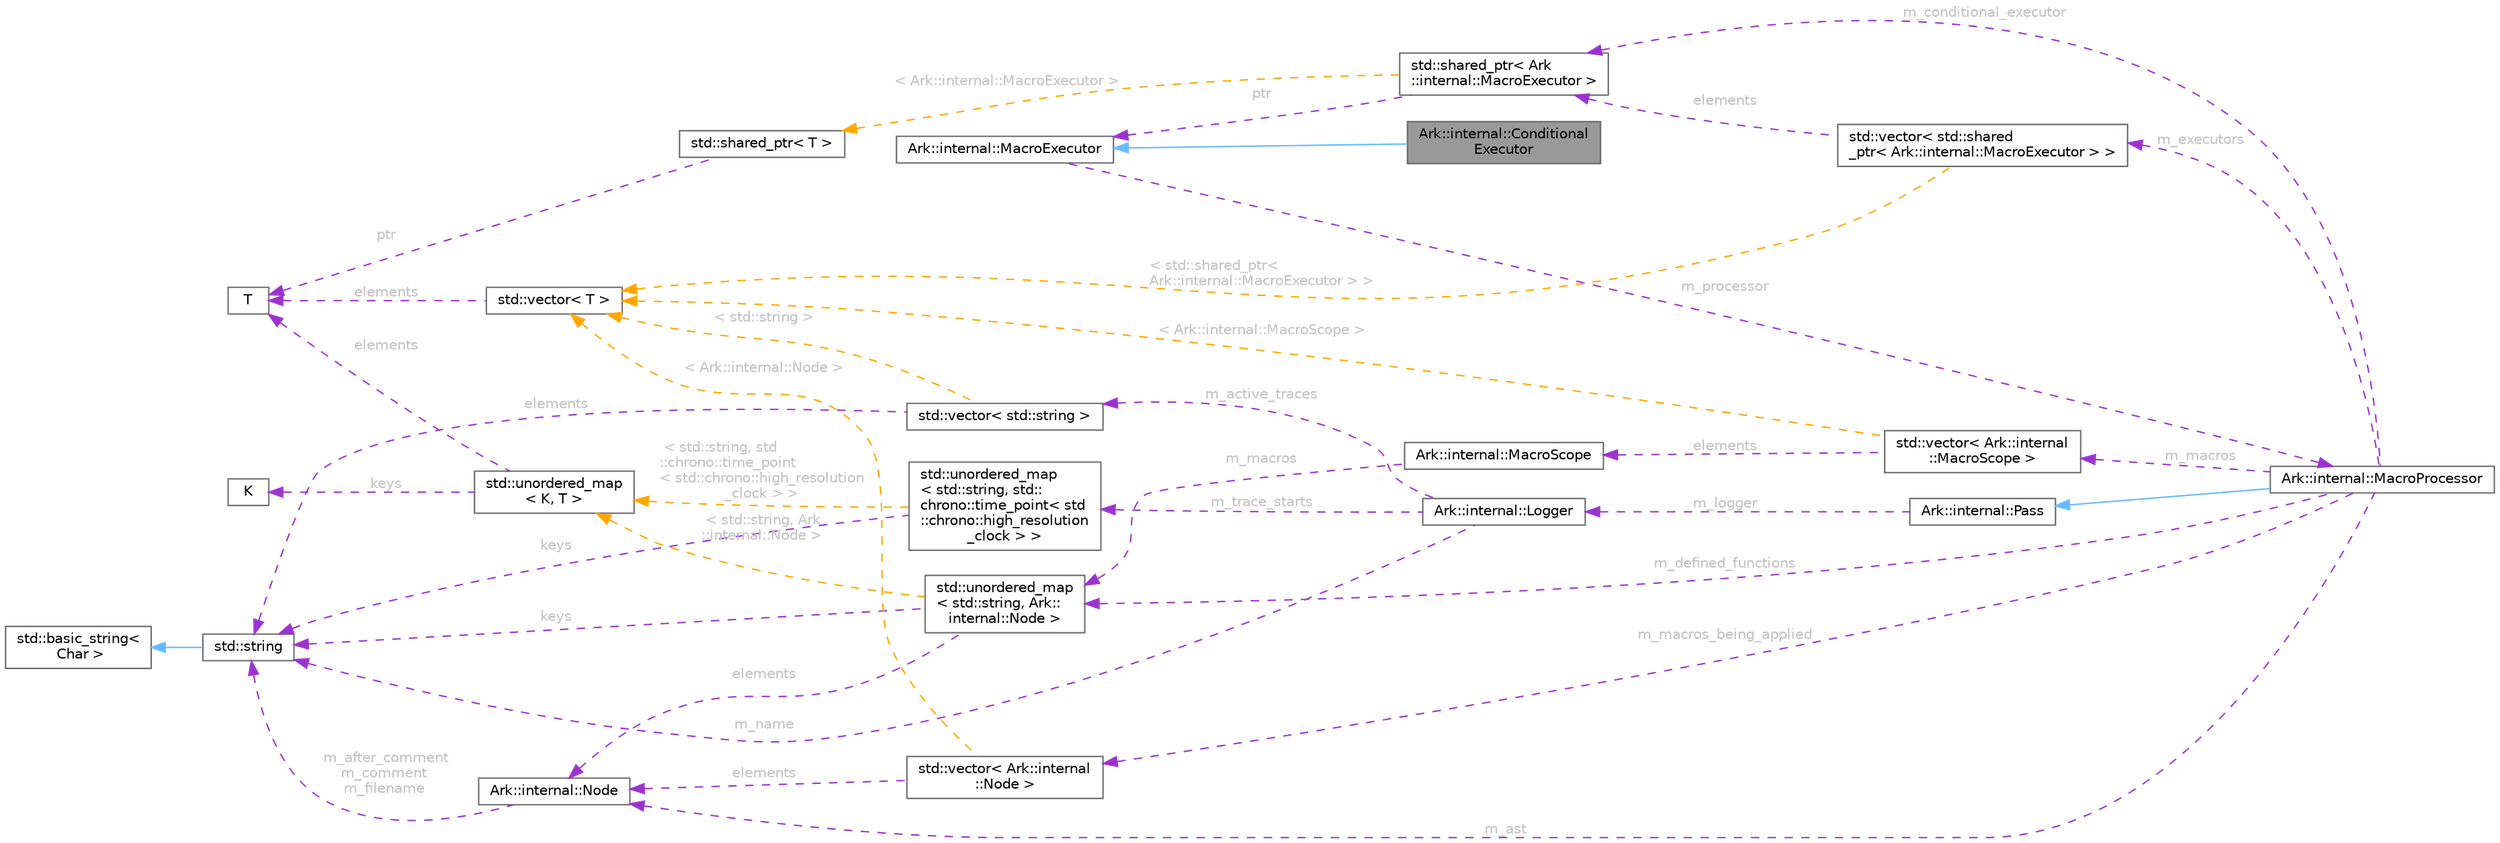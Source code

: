 digraph "Ark::internal::ConditionalExecutor"
{
 // INTERACTIVE_SVG=YES
 // LATEX_PDF_SIZE
  bgcolor="transparent";
  edge [fontname=Helvetica,fontsize=10,labelfontname=Helvetica,labelfontsize=10];
  node [fontname=Helvetica,fontsize=10,shape=box,height=0.2,width=0.4];
  rankdir="LR";
  Node1 [id="Node000001",label="Ark::internal::Conditional\lExecutor",height=0.2,width=0.4,color="gray40", fillcolor="grey60", style="filled", fontcolor="black",tooltip="Handles Conditional macros."];
  Node2 -> Node1 [id="edge1_Node000001_Node000002",dir="back",color="steelblue1",style="solid",tooltip=" "];
  Node2 [id="Node000002",label="Ark::internal::MacroExecutor",height=0.2,width=0.4,color="gray40", fillcolor="white", style="filled",URL="$d5/d8f/classArk_1_1internal_1_1MacroExecutor.html",tooltip="A class that applies macros in a Node."];
  Node3 -> Node2 [id="edge2_Node000002_Node000003",dir="back",color="darkorchid3",style="dashed",tooltip=" ",label=" m_processor",fontcolor="grey" ];
  Node3 [id="Node000003",label="Ark::internal::MacroProcessor",height=0.2,width=0.4,color="gray40", fillcolor="white", style="filled",URL="$d5/db5/classArk_1_1internal_1_1MacroProcessor.html",tooltip="The class handling the macros definitions and calls, given an AST."];
  Node4 -> Node3 [id="edge3_Node000003_Node000004",dir="back",color="steelblue1",style="solid",tooltip=" "];
  Node4 [id="Node000004",label="Ark::internal::Pass",height=0.2,width=0.4,color="gray40", fillcolor="white", style="filled",URL="$da/d7b/classArk_1_1internal_1_1Pass.html",tooltip="An interface to describe compiler passes."];
  Node5 -> Node4 [id="edge4_Node000004_Node000005",dir="back",color="darkorchid3",style="dashed",tooltip=" ",label=" m_logger",fontcolor="grey" ];
  Node5 [id="Node000005",label="Ark::internal::Logger",height=0.2,width=0.4,color="gray40", fillcolor="white", style="filled",URL="$d6/d2f/classArk_1_1internal_1_1Logger.html",tooltip=" "];
  Node6 -> Node5 [id="edge5_Node000005_Node000006",dir="back",color="darkorchid3",style="dashed",tooltip=" ",label=" m_name",fontcolor="grey" ];
  Node6 [id="Node000006",label="std::string",height=0.2,width=0.4,color="gray40", fillcolor="white", style="filled",tooltip=" "];
  Node7 -> Node6 [id="edge6_Node000006_Node000007",dir="back",color="steelblue1",style="solid",tooltip=" "];
  Node7 [id="Node000007",label="std::basic_string\<\l Char \>",height=0.2,width=0.4,color="gray40", fillcolor="white", style="filled",tooltip=" "];
  Node8 -> Node5 [id="edge7_Node000005_Node000008",dir="back",color="darkorchid3",style="dashed",tooltip=" ",label=" m_trace_starts",fontcolor="grey" ];
  Node8 [id="Node000008",label="std::unordered_map\l\< std::string, std::\lchrono::time_point\< std\l::chrono::high_resolution\l_clock \> \>",height=0.2,width=0.4,color="gray40", fillcolor="white", style="filled",tooltip=" "];
  Node6 -> Node8 [id="edge8_Node000008_Node000006",dir="back",color="darkorchid3",style="dashed",tooltip=" ",label=" keys",fontcolor="grey" ];
  Node9 -> Node8 [id="edge9_Node000008_Node000009",dir="back",color="orange",style="dashed",tooltip=" ",label=" \< std::string, std\l::chrono::time_point\l\< std::chrono::high_resolution\l_clock \> \>",fontcolor="grey" ];
  Node9 [id="Node000009",label="std::unordered_map\l\< K, T \>",height=0.2,width=0.4,color="gray40", fillcolor="white", style="filled",tooltip=" "];
  Node10 -> Node9 [id="edge10_Node000009_Node000010",dir="back",color="darkorchid3",style="dashed",tooltip=" ",label=" keys",fontcolor="grey" ];
  Node10 [id="Node000010",label="K",height=0.2,width=0.4,color="gray40", fillcolor="white", style="filled",tooltip=" "];
  Node11 -> Node9 [id="edge11_Node000009_Node000011",dir="back",color="darkorchid3",style="dashed",tooltip=" ",label=" elements",fontcolor="grey" ];
  Node11 [id="Node000011",label="T",height=0.2,width=0.4,color="gray40", fillcolor="white", style="filled",tooltip=" "];
  Node12 -> Node5 [id="edge12_Node000005_Node000012",dir="back",color="darkorchid3",style="dashed",tooltip=" ",label=" m_active_traces",fontcolor="grey" ];
  Node12 [id="Node000012",label="std::vector\< std::string \>",height=0.2,width=0.4,color="gray40", fillcolor="white", style="filled",tooltip=" "];
  Node6 -> Node12 [id="edge13_Node000012_Node000006",dir="back",color="darkorchid3",style="dashed",tooltip=" ",label=" elements",fontcolor="grey" ];
  Node13 -> Node12 [id="edge14_Node000012_Node000013",dir="back",color="orange",style="dashed",tooltip=" ",label=" \< std::string \>",fontcolor="grey" ];
  Node13 [id="Node000013",label="std::vector\< T \>",height=0.2,width=0.4,color="gray40", fillcolor="white", style="filled",tooltip=" "];
  Node11 -> Node13 [id="edge15_Node000013_Node000011",dir="back",color="darkorchid3",style="dashed",tooltip=" ",label=" elements",fontcolor="grey" ];
  Node14 -> Node3 [id="edge16_Node000003_Node000014",dir="back",color="darkorchid3",style="dashed",tooltip=" ",label=" m_ast",fontcolor="grey" ];
  Node14 [id="Node000014",label="Ark::internal::Node",height=0.2,width=0.4,color="gray40", fillcolor="white", style="filled",URL="$dc/d9e/classArk_1_1internal_1_1Node.html",tooltip="A node of an Abstract Syntax Tree for ArkScript."];
  Node6 -> Node14 [id="edge17_Node000014_Node000006",dir="back",color="darkorchid3",style="dashed",tooltip=" ",label=" m_after_comment\nm_comment\nm_filename",fontcolor="grey" ];
  Node15 -> Node3 [id="edge18_Node000003_Node000015",dir="back",color="darkorchid3",style="dashed",tooltip=" ",label=" m_macros",fontcolor="grey" ];
  Node15 [id="Node000015",label="std::vector\< Ark::internal\l::MacroScope \>",height=0.2,width=0.4,color="gray40", fillcolor="white", style="filled",tooltip=" "];
  Node16 -> Node15 [id="edge19_Node000015_Node000016",dir="back",color="darkorchid3",style="dashed",tooltip=" ",label=" elements",fontcolor="grey" ];
  Node16 [id="Node000016",label="Ark::internal::MacroScope",height=0.2,width=0.4,color="gray40", fillcolor="white", style="filled",URL="$d6/d42/classArk_1_1internal_1_1MacroScope.html",tooltip=" "];
  Node17 -> Node16 [id="edge20_Node000016_Node000017",dir="back",color="darkorchid3",style="dashed",tooltip=" ",label=" m_macros",fontcolor="grey" ];
  Node17 [id="Node000017",label="std::unordered_map\l\< std::string, Ark::\linternal::Node \>",height=0.2,width=0.4,color="gray40", fillcolor="white", style="filled",tooltip=" "];
  Node6 -> Node17 [id="edge21_Node000017_Node000006",dir="back",color="darkorchid3",style="dashed",tooltip=" ",label=" keys",fontcolor="grey" ];
  Node14 -> Node17 [id="edge22_Node000017_Node000014",dir="back",color="darkorchid3",style="dashed",tooltip=" ",label=" elements",fontcolor="grey" ];
  Node9 -> Node17 [id="edge23_Node000017_Node000009",dir="back",color="orange",style="dashed",tooltip=" ",label=" \< std::string, Ark\l::internal::Node \>",fontcolor="grey" ];
  Node13 -> Node15 [id="edge24_Node000015_Node000013",dir="back",color="orange",style="dashed",tooltip=" ",label=" \< Ark::internal::MacroScope \>",fontcolor="grey" ];
  Node18 -> Node3 [id="edge25_Node000003_Node000018",dir="back",color="darkorchid3",style="dashed",tooltip=" ",label=" m_macros_being_applied",fontcolor="grey" ];
  Node18 [id="Node000018",label="std::vector\< Ark::internal\l::Node \>",height=0.2,width=0.4,color="gray40", fillcolor="white", style="filled",tooltip=" "];
  Node14 -> Node18 [id="edge26_Node000018_Node000014",dir="back",color="darkorchid3",style="dashed",tooltip=" ",label=" elements",fontcolor="grey" ];
  Node13 -> Node18 [id="edge27_Node000018_Node000013",dir="back",color="orange",style="dashed",tooltip=" ",label=" \< Ark::internal::Node \>",fontcolor="grey" ];
  Node19 -> Node3 [id="edge28_Node000003_Node000019",dir="back",color="darkorchid3",style="dashed",tooltip=" ",label=" m_conditional_executor",fontcolor="grey" ];
  Node19 [id="Node000019",label="std::shared_ptr\< Ark\l::internal::MacroExecutor \>",height=0.2,width=0.4,color="gray40", fillcolor="white", style="filled",tooltip=" "];
  Node2 -> Node19 [id="edge29_Node000019_Node000002",dir="back",color="darkorchid3",style="dashed",tooltip=" ",label=" ptr",fontcolor="grey" ];
  Node20 -> Node19 [id="edge30_Node000019_Node000020",dir="back",color="orange",style="dashed",tooltip=" ",label=" \< Ark::internal::MacroExecutor \>",fontcolor="grey" ];
  Node20 [id="Node000020",label="std::shared_ptr\< T \>",height=0.2,width=0.4,color="gray40", fillcolor="white", style="filled",tooltip=" "];
  Node11 -> Node20 [id="edge31_Node000020_Node000011",dir="back",color="darkorchid3",style="dashed",tooltip=" ",label=" ptr",fontcolor="grey" ];
  Node21 -> Node3 [id="edge32_Node000003_Node000021",dir="back",color="darkorchid3",style="dashed",tooltip=" ",label=" m_executors",fontcolor="grey" ];
  Node21 [id="Node000021",label="std::vector\< std::shared\l_ptr\< Ark::internal::MacroExecutor \> \>",height=0.2,width=0.4,color="gray40", fillcolor="white", style="filled",tooltip=" "];
  Node19 -> Node21 [id="edge33_Node000021_Node000019",dir="back",color="darkorchid3",style="dashed",tooltip=" ",label=" elements",fontcolor="grey" ];
  Node13 -> Node21 [id="edge34_Node000021_Node000013",dir="back",color="orange",style="dashed",tooltip=" ",label=" \< std::shared_ptr\<\l Ark::internal::MacroExecutor \> \>",fontcolor="grey" ];
  Node17 -> Node3 [id="edge35_Node000003_Node000017",dir="back",color="darkorchid3",style="dashed",tooltip=" ",label=" m_defined_functions",fontcolor="grey" ];
}
